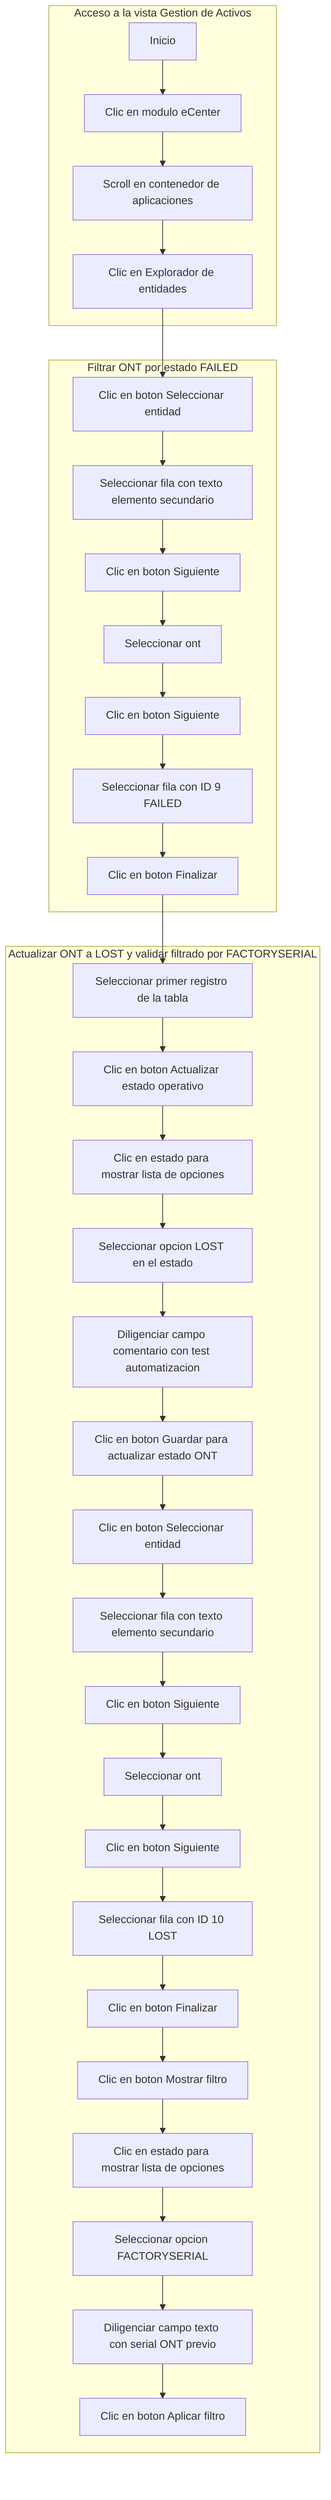 flowchart TD
%% ==========================
%% MÓDULO: GESTIÓN DE ACTIVOS
%% ==========================

subgraph CP_GESTACT_001 [Acceso a la vista Gestion de Activos]
    A1[Inicio] --> A2[Clic en modulo eCenter]
    A2 --> A3[Scroll en contenedor de aplicaciones]
    A3 --> A4[Clic en Explorador de entidades]
end

subgraph CP_GESTACT_002 [Filtrar ONT por estado FAILED]
    B1[Clic en boton Seleccionar entidad] --> B2[Seleccionar fila con texto elemento secundario]
    B2 --> B3[Clic en boton Siguiente]
    B3 --> B4[Seleccionar ont]
    B4 --> B5[Clic en boton Siguiente]
    B5 --> B6[Seleccionar fila con ID 9 FAILED]
    B6 --> B7[Clic en boton Finalizar]
end

subgraph CP_GESTACT_003 [Actualizar ONT a LOST y validar filtrado por FACTORYSERIAL]
    C1[Seleccionar primer registro de la tabla] --> C2[Clic en boton Actualizar estado operativo]
    C2 --> C3[Clic en estado para mostrar lista de opciones]
    C3 --> C4[Seleccionar opcion LOST en el estado]
    C4 --> C5[Diligenciar campo comentario con test automatizacion]
    C5 --> C6[Clic en boton Guardar para actualizar estado ONT]
    C6 --> C7[Clic en boton Seleccionar entidad]
    C7 --> C8[Seleccionar fila con texto elemento secundario]
    C8 --> C9[Clic en boton Siguiente]
    C9 --> C10[Seleccionar ont]
    C10 --> C11[Clic en boton Siguiente]
    C11 --> C12[Seleccionar fila con ID 10 LOST]
    C12 --> C13[Clic en boton Finalizar]
    C13 --> C14[Clic en boton Mostrar filtro]
    C14 --> C15[Clic en estado para mostrar lista de opciones]
    C15 --> C16[Seleccionar opcion FACTORYSERIAL]
    C16 --> C17[Diligenciar campo texto con serial ONT previo]
    C17 --> C18[Clic en boton Aplicar filtro]
end

%% ==========================
%% CONEXIONES ENTRE CASOS
%% ==========================
A4 --> B1
B7 --> C1

%% ==========================
%% ESTILOS
%% ==========================
%% classDef acciones fill:#e6f7ff,stroke:#1a73e8,stroke-width:2px;
%% class A2,A3,A4,B1,B2,B3,B4,B5,B6,C1,C2,C3,C4,C5,C6,C7,C8,C9,C10,C11,C12,C13,C14,C15,C16,C17,C18 acciones
